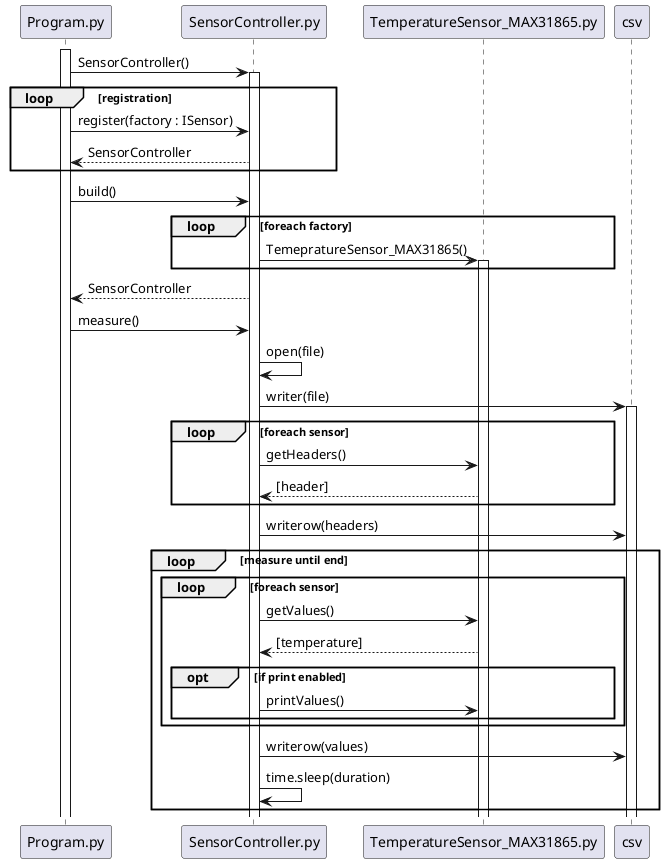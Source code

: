 @startuml

participant Program.py as pgm
participant SensorController.py as sc
participant TemperatureSensor_MAX31865.py as stemp
participant csv

activate pgm
pgm -> sc : SensorController()

activate sc

loop registration

    pgm -> sc : register(factory : ISensor)
    pgm <-- sc : SensorController

end

pgm -> sc : build()

loop foreach factory

    sc -> stemp : TemepratureSensor_MAX31865()
    activate stemp

end

pgm <-- sc : SensorController

pgm -> sc : measure()

sc -> sc : open(file)
sc -> csv : writer(file)
activate csv

loop foreach sensor

    sc -> stemp : getHeaders()
    sc <-- stemp : [header]

end

sc -> csv : writerow(headers)

loop measure until end

    loop foreach sensor

        sc -> stemp : getValues()
        sc <-- stemp : [temperature]

        opt if print enabled

            sc -> stemp : printValues()

        end

    end

    sc -> csv : writerow(values)

    sc -> sc : time.sleep(duration)
    
end


@enduml
